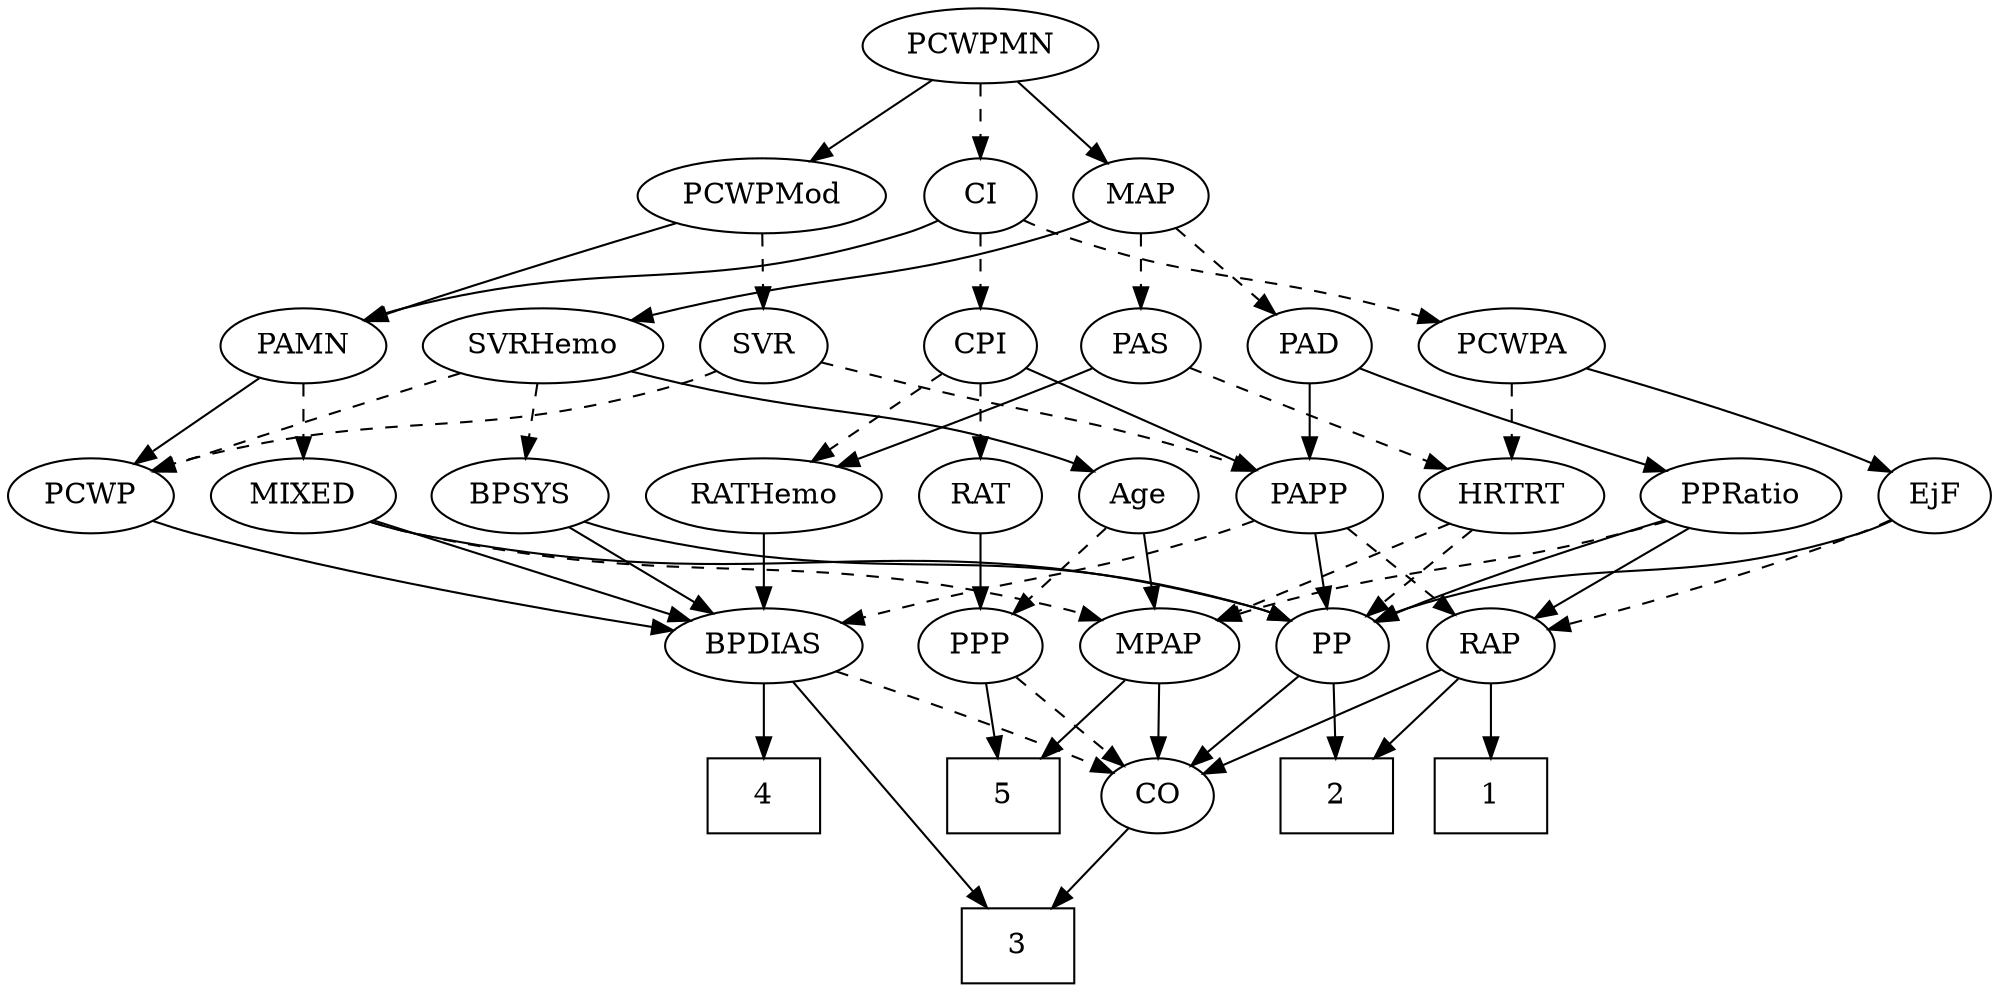 strict digraph {
	graph [bb="0,0,871.1,468"];
	node [label="\N"];
	1	[height=0.5,
		pos="659.1,90",
		shape=box,
		width=0.75];
	2	[height=0.5,
		pos="587.1,90",
		shape=box,
		width=0.75];
	3	[height=0.5,
		pos="442.1,18",
		shape=box,
		width=0.75];
	4	[height=0.5,
		pos="324.1,90",
		shape=box,
		width=0.75];
	5	[height=0.5,
		pos="434.1,90",
		shape=box,
		width=0.75];
	Age	[height=0.5,
		pos="496.1,234",
		width=0.75];
	MPAP	[height=0.5,
		pos="506.1,162",
		width=0.97491];
	Age -> MPAP	[pos="e,503.63,180.28 498.52,216.05 499.62,208.35 500.95,199.03 502.19,190.36",
		style=solid];
	PPP	[height=0.5,
		pos="426.1,162",
		width=0.75];
	Age -> PPP	[pos="e,440.58,177.49 481.59,218.5 471.83,208.73 458.79,195.69 447.8,184.7",
		style=dashed];
	EjF	[height=0.5,
		pos="844.1,234",
		width=0.75];
	RAP	[height=0.5,
		pos="659.1,162",
		width=0.77632];
	EjF -> RAP	[pos="e,683.64,170.9 822.93,222.58 818.1,220.32 812.95,218 808.1,216 769.33,200 723.79,184.23 693.35,174.1",
		style=dashed];
	PP	[height=0.5,
		pos="586.1,162",
		width=0.75];
	EjF -> PP	[pos="e,606.68,173.8 823.52,222.2 818.56,219.91 813.22,217.68 808.1,216 728.07,189.82 702.12,206.18 622.1,180 620.18,179.37 618.22,178.66 \
616.27,177.91",
		style=solid];
	RAP -> 1	[pos="e,659.1,108.1 659.1,143.7 659.1,135.98 659.1,126.71 659.1,118.11",
		style=solid];
	RAP -> 2	[pos="e,604.79,108.2 644.18,146.5 634.96,137.54 622.9,125.81 612.25,115.45",
		style=solid];
	CO	[height=0.5,
		pos="506.1,90",
		width=0.75];
	RAP -> CO	[pos="e,527.91,100.95 636.8,150.74 631.95,148.52 626.85,146.18 622.1,144 593.39,130.85 560.66,115.9 537.31,105.24",
		style=solid];
	MIXED	[height=0.5,
		pos="128.1,234",
		width=1.1193];
	MIXED -> MPAP	[pos="e,479.91,174.31 157.6,221.65 163.96,219.52 170.7,217.5 177.1,216 301.41,186.92 338.3,211.24 462.1,180 464.76,179.33 467.48,178.54 \
470.2,177.68",
		style=dashed];
	BPDIAS	[height=0.5,
		pos="327.1,162",
		width=1.1735];
	MIXED -> BPDIAS	[pos="e,295.42,174.14 158.75,222.22 192.78,210.25 247.88,190.87 285.71,177.56",
		style=solid];
	MIXED -> PP	[pos="e,565.63,174.15 157.31,221.6 163.75,219.44 170.59,217.42 177.1,216 339.81,180.45 389.52,224.21 550.1,180 552.05,179.46 554.02,178.83 \
555.99,178.12",
		style=solid];
	MPAP -> 5	[pos="e,451.71,108.13 490.47,145.81 481.29,136.88 469.46,125.38 459.02,115.23",
		style=solid];
	MPAP -> CO	[pos="e,506.1,108.1 506.1,143.7 506.1,135.98 506.1,126.71 506.1,118.11",
		style=solid];
	BPSYS	[height=0.5,
		pos="224.1,234",
		width=1.0471];
	BPSYS -> BPDIAS	[pos="e,305.58,177.63 244.94,218.83 259.96,208.63 280.44,194.71 297.2,183.32",
		style=solid];
	BPSYS -> PP	[pos="e,565.59,174.03 252.12,221.73 258.3,219.57 264.86,217.51 271.1,216 392.61,186.56 430.1,215.12 550.1,180 552.04,179.43 554,178.77 \
555.97,178.05",
		style=solid];
	PAD	[height=0.5,
		pos="573.1,306",
		width=0.79437];
	PPRatio	[height=0.5,
		pos="759.1,234",
		width=1.1013];
	PAD -> PPRatio	[pos="e,728.87,245.76 595.48,294.64 600.58,292.38 606,290.05 611.1,288 616.37,285.88 677.41,264.09 719.43,249.12",
		style=solid];
	PAPP	[height=0.5,
		pos="573.1,234",
		width=0.88464];
	PAD -> PAPP	[pos="e,573.1,252.1 573.1,287.7 573.1,279.98 573.1,270.71 573.1,262.11",
		style=solid];
	CO -> 3	[pos="e,457.68,36.04 492.52,74.155 484.4,65.264 473.86,53.742 464.52,43.529",
		style=solid];
	PAS	[height=0.5,
		pos="499.1,306",
		width=0.75];
	RATHemo	[height=0.5,
		pos="329.1,234",
		width=1.3721];
	PAS -> RATHemo	[pos="e,361.23,247.72 477.28,295.37 471.69,292.93 465.68,290.35 460.1,288 430.31,275.49 396.51,261.82 370.7,251.5",
		style=solid];
	HRTRT	[height=0.5,
		pos="662.1,234",
		width=1.1013];
	PAS -> HRTRT	[pos="e,633.44,246.52 520.34,294.77 525.17,292.5 530.3,290.13 535.1,288 564.81,274.79 598.83,260.65 624.18,250.29",
		style=dashed];
	PAMN	[height=0.5,
		pos="128.1,306",
		width=1.011];
	PAMN -> MIXED	[pos="e,128.1,252.1 128.1,287.7 128.1,279.98 128.1,270.71 128.1,262.11",
		style=dashed];
	PCWP	[height=0.5,
		pos="35.097,234",
		width=0.97491];
	PAMN -> PCWP	[pos="e,54.024,249.25 108.83,290.5 95.396,280.39 77.284,266.75 62.374,255.53",
		style=solid];
	RATHemo -> BPDIAS	[pos="e,327.59,180.1 328.6,215.7 328.38,207.98 328.12,198.71 327.87,190.11",
		style=solid];
	CPI	[height=0.5,
		pos="424.1,306",
		width=0.75];
	CPI -> RATHemo	[pos="e,350.06,250.45 406.67,292.16 393.2,282.24 374.26,268.27 358.46,256.63",
		style=dashed];
	RAT	[height=0.5,
		pos="424.1,234",
		width=0.75827];
	CPI -> RAT	[pos="e,424.1,252.1 424.1,287.7 424.1,279.98 424.1,270.71 424.1,262.11",
		style=dashed];
	CPI -> PAPP	[pos="e,549.33,246.17 445.44,294.97 470.17,283.35 511.19,264.08 540.05,250.53",
		style=solid];
	RAT -> PPP	[pos="e,425.61,180.1 424.59,215.7 424.81,207.98 425.08,198.71 425.32,190.11",
		style=solid];
	SVR	[height=0.5,
		pos="328.1,306",
		width=0.77632];
	SVR -> PCWP	[pos="e,61.333,246.12 306.95,294.13 301.86,291.84 296.37,289.63 291.1,288 199.78,259.81 171.24,277.35 79.097,252 76.449,251.27 73.74,250.44 \
71.032,249.55",
		style=dashed];
	SVR -> PAPP	[pos="e,548.6,245.85 353.15,297.71 363.89,294.64 376.59,291.07 388.1,288 451.84,271.01 469.46,272.69 532.1,252 534.38,251.25 536.72,250.42 \
539.06,249.56",
		style=dashed];
	PCWPMod	[height=0.5,
		pos="326.1,378",
		width=1.4443];
	PCWPMod -> PAMN	[pos="e,156.14,317.73 290.14,364.86 259.07,354.29 213.01,338.45 173.1,324 170.69,323.13 168.22,322.22 165.73,321.3",
		style=solid];
	PCWPMod -> SVR	[pos="e,327.61,324.1 326.59,359.7 326.81,351.98 327.08,342.71 327.32,334.11",
		style=dashed];
	PCWPA	[height=0.5,
		pos="662.1,306",
		width=1.1555];
	PCWPA -> EjF	[pos="e,822.92,245.4 694.04,294.36 723.84,284.21 769.39,268.12 808.1,252 809.92,251.24 811.78,250.44 813.64,249.62",
		style=solid];
	PCWPA -> HRTRT	[pos="e,662.1,252.1 662.1,287.7 662.1,279.98 662.1,270.71 662.1,262.11",
		style=dashed];
	PCWPMN	[height=0.5,
		pos="423.1,450",
		width=1.3902];
	PCWPMN -> PCWPMod	[pos="e,347.56,394.49 401.57,433.46 388.13,423.77 370.64,411.15 355.89,400.5",
		style=solid];
	MAP	[height=0.5,
		pos="499.1,378",
		width=0.84854];
	PCWPMN -> MAP	[pos="e,483.37,393.48 440.72,432.76 451.2,423.12 464.61,410.77 475.93,400.34",
		style=solid];
	CI	[height=0.5,
		pos="423.1,378",
		width=0.75];
	PCWPMN -> CI	[pos="e,423.1,396.1 423.1,431.7 423.1,423.98 423.1,414.71 423.1,406.11",
		style=dashed];
	SVRHemo	[height=0.5,
		pos="232.1,306",
		width=1.3902];
	SVRHemo -> Age	[pos="e,475.5,245.73 269.44,293.81 276.61,291.78 284.07,289.76 291.1,288 365.6,269.36 387.33,276.56 460.1,252 462.01,251.35 463.96,250.63 \
465.91,249.86",
		style=solid];
	SVRHemo -> BPSYS	[pos="e,226.05,252.1 230.12,287.7 229.24,279.98 228.18,270.71 227.2,262.11",
		style=dashed];
	SVRHemo -> PCWP	[pos="e,62.033,245.58 196.73,293.14 165.63,282.62 119.22,266.7 79.097,252 76.588,251.08 74.004,250.12 71.405,249.14",
		style=dashed];
	BPDIAS -> 3	[pos="e,427.74,36.116 340.09,144.52 354.25,126.6 377.64,97.142 398.1,72 405.61,62.768 413.93,52.703 421.3,43.849",
		style=solid];
	BPDIAS -> 4	[pos="e,324.83,108.1 326.36,143.7 326.02,135.98 325.63,126.71 325.26,118.11",
		style=solid];
	BPDIAS -> CO	[pos="e,484.91,101.37 358.93,150.09 388.11,139.88 432.39,123.86 470.1,108 471.91,107.24 473.77,106.43 475.64,105.61",
		style=dashed];
	MAP -> PAD	[pos="e,557.93,321.35 514.79,362.15 525.13,352.37 538.84,339.4 550.37,328.5",
		style=dashed];
	MAP -> PAS	[pos="e,499.1,324.1 499.1,359.7 499.1,351.98 499.1,342.71 499.1,334.11",
		style=dashed];
	MAP -> SVRHemo	[pos="e,269.44,318.18 475.69,366.17 470.31,363.93 464.56,361.73 459.1,360 386.29,336.96 365.16,342.58 291.1,324 287.25,323.04 283.28,321.99 \
279.3,320.91",
		style=solid];
	PP -> 2	[pos="e,586.85,108.1 586.34,143.7 586.45,135.98 586.59,126.71 586.71,118.11",
		style=solid];
	PP -> CO	[pos="e,521.87,104.8 570.29,147.17 558.68,137.01 542.7,123.03 529.6,111.56",
		style=solid];
	PPP -> 5	[pos="e,432.14,108.1 428.07,143.7 428.96,135.98 430.02,126.71 431,118.11",
		style=solid];
	PPP -> CO	[pos="e,490.32,104.8 441.9,147.17 453.52,137.01 469.49,123.03 482.6,111.56",
		style=dashed];
	PPRatio -> RAP	[pos="e,677.44,175.84 738.38,218.5 723.22,207.89 702.52,193.4 686.07,181.88",
		style=solid];
	PPRatio -> MPAP	[pos="e,532.87,174.07 729.58,221.92 723.51,219.82 717.13,217.74 711.1,216 640.63,195.72 620.27,201.27 550.1,180 547.54,179.22 544.92,178.37 \
542.3,177.47",
		style=dashed];
	PPRatio -> PP	[pos="e,607.3,173.32 729.18,222.14 701.26,211.83 658.54,195.63 622.1,180 620.29,179.22 618.43,178.41 616.57,177.58",
		style=solid];
	PCWP -> BPDIAS	[pos="e,288.39,169.31 61.387,222.06 67.163,219.88 73.289,217.73 79.097,216 147.19,195.71 227.99,179.94 278.41,171.05",
		style=solid];
	CI -> PAMN	[pos="e,155.42,318.29 402.55,366.11 397.59,363.82 392.24,361.61 387.1,360 295.07,331.14 266.2,349.16 173.1,324 170.47,323.29 167.78,322.48 \
165.08,321.62",
		style=solid];
	CI -> CPI	[pos="e,423.85,324.1 423.34,359.7 423.45,351.98 423.59,342.71 423.71,334.11",
		style=dashed];
	CI -> PCWPA	[pos="e,630.68,317.96 443.73,366.36 448.68,364.06 454.01,361.78 459.1,360 524.62,337.05 544.32,343 611.1,324 614.28,323.09 617.57,322.11 \
620.86,321.09",
		style=dashed];
	PAPP -> RAP	[pos="e,642.3,176.67 590.5,218.83 603.14,208.55 620.41,194.49 634.46,183.05",
		style=dashed];
	PAPP -> BPDIAS	[pos="e,361.73,172.45 548.6,222.17 543.22,219.98 537.51,217.8 532.1,216 470.31,195.48 453.08,196.48 390.1,180 384.06,178.42 377.69,176.73 \
371.43,175.05",
		style=dashed];
	PAPP -> PP	[pos="e,582.89,180.28 576.24,216.05 577.68,208.35 579.41,199.03 581.01,190.36",
		style=solid];
	HRTRT -> MPAP	[pos="e,531.67,174.47 634.92,220.81 608.81,209.09 569.22,191.33 540.83,178.59",
		style=dashed];
	HRTRT -> PP	[pos="e,601.37,177.07 645.23,217.46 634.57,207.65 620.66,194.83 609.01,184.1",
		style=dashed];
}
